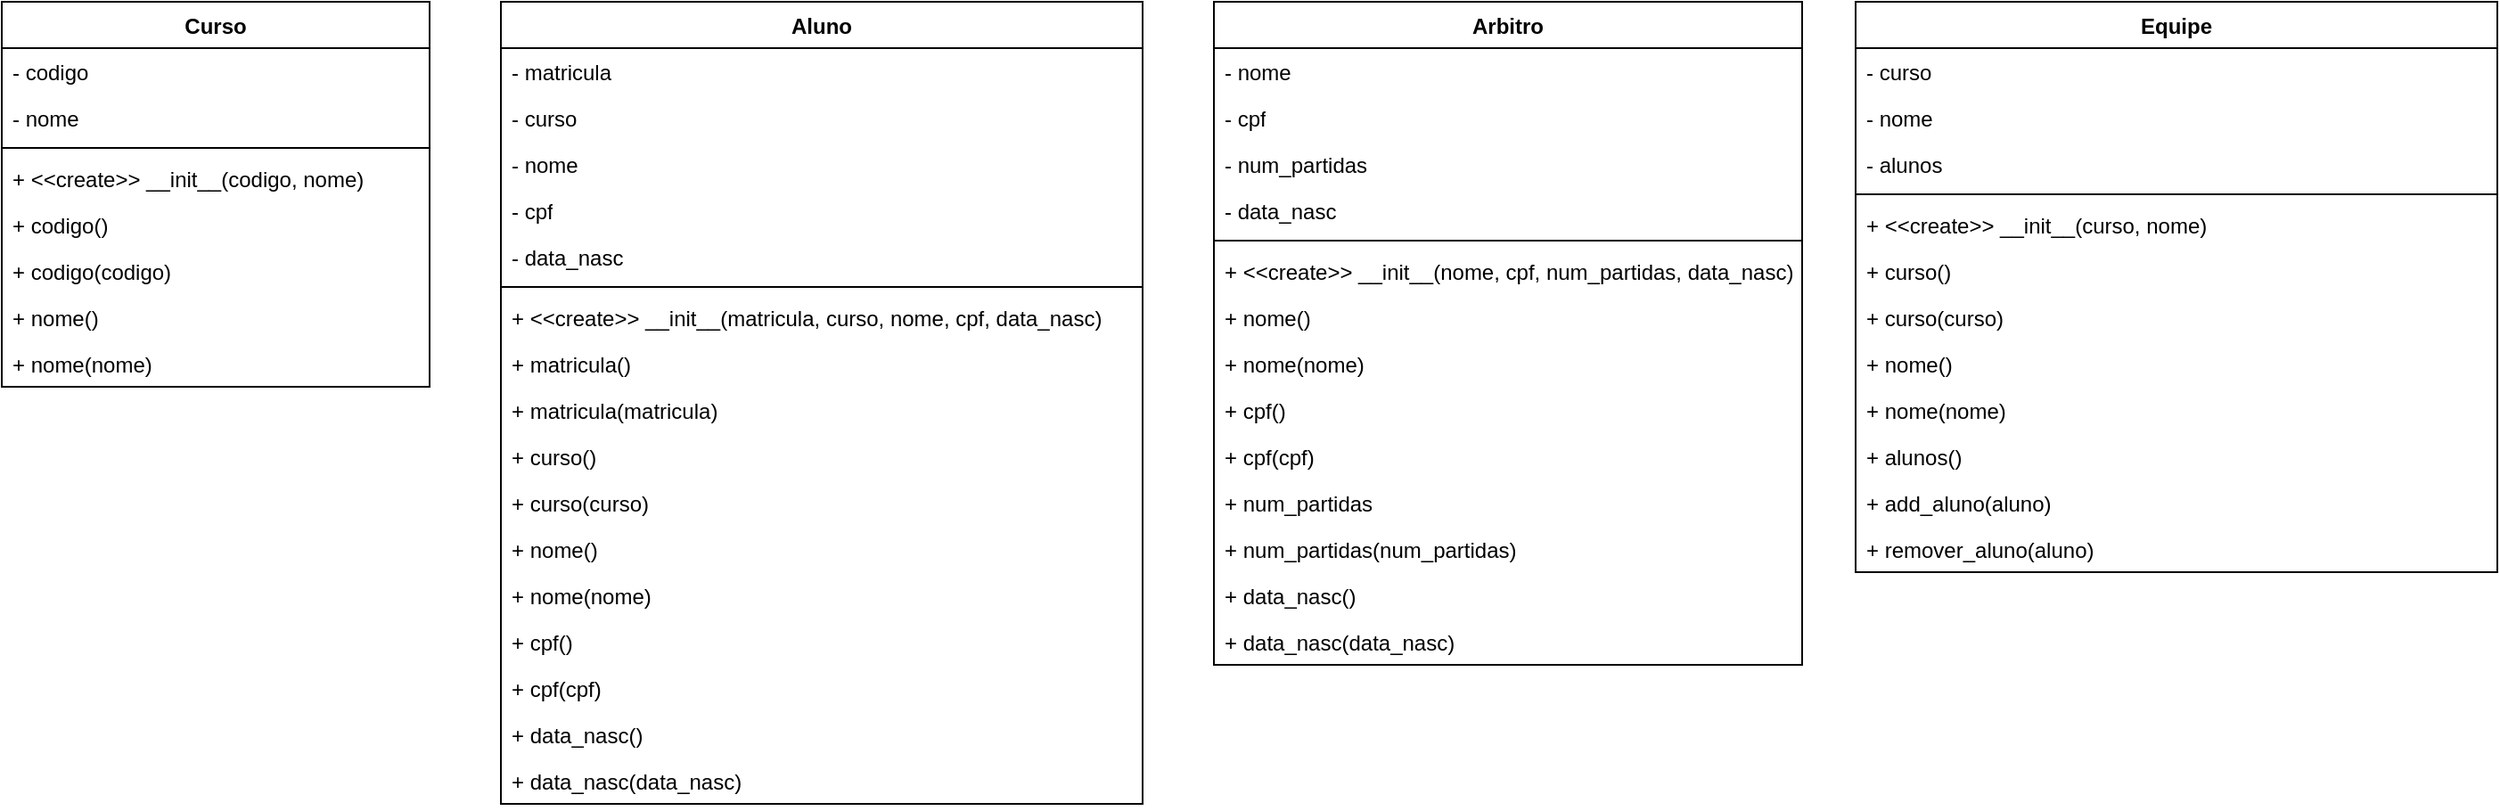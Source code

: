 <mxfile version="24.2.3" type="github">
  <diagram name="Página-1" id="YanghgRlEMHAiLp9xVtV">
    <mxGraphModel dx="1386" dy="793" grid="1" gridSize="10" guides="1" tooltips="1" connect="1" arrows="1" fold="1" page="1" pageScale="1" pageWidth="827" pageHeight="1169" math="0" shadow="0">
      <root>
        <mxCell id="0" />
        <mxCell id="1" parent="0" />
        <mxCell id="BRvZdCVV4lEwRIuZLhzR-1" value="Curso" style="swimlane;fontStyle=1;align=center;verticalAlign=top;childLayout=stackLayout;horizontal=1;startSize=26;horizontalStack=0;resizeParent=1;resizeParentMax=0;resizeLast=0;collapsible=1;marginBottom=0;whiteSpace=wrap;html=1;" parent="1" vertex="1">
          <mxGeometry x="40" y="40" width="240" height="216" as="geometry" />
        </mxCell>
        <mxCell id="BRvZdCVV4lEwRIuZLhzR-2" value="- codigo&lt;div&gt;&lt;br&gt;&lt;/div&gt;&lt;div&gt;&lt;br&gt;&lt;/div&gt;&lt;div&gt;&lt;br&gt;&lt;/div&gt;" style="text;strokeColor=none;fillColor=none;align=left;verticalAlign=top;spacingLeft=4;spacingRight=4;overflow=hidden;rotatable=0;points=[[0,0.5],[1,0.5]];portConstraint=eastwest;whiteSpace=wrap;html=1;" parent="BRvZdCVV4lEwRIuZLhzR-1" vertex="1">
          <mxGeometry y="26" width="240" height="26" as="geometry" />
        </mxCell>
        <mxCell id="42rT5aTTlDtqcZQRqHW7-1" value="- nome" style="text;strokeColor=none;fillColor=none;align=left;verticalAlign=top;spacingLeft=4;spacingRight=4;overflow=hidden;rotatable=0;points=[[0,0.5],[1,0.5]];portConstraint=eastwest;whiteSpace=wrap;html=1;" parent="BRvZdCVV4lEwRIuZLhzR-1" vertex="1">
          <mxGeometry y="52" width="240" height="26" as="geometry" />
        </mxCell>
        <mxCell id="BRvZdCVV4lEwRIuZLhzR-3" value="" style="line;strokeWidth=1;fillColor=none;align=left;verticalAlign=middle;spacingTop=-1;spacingLeft=3;spacingRight=3;rotatable=0;labelPosition=right;points=[];portConstraint=eastwest;strokeColor=inherit;" parent="BRvZdCVV4lEwRIuZLhzR-1" vertex="1">
          <mxGeometry y="78" width="240" height="8" as="geometry" />
        </mxCell>
        <mxCell id="BRvZdCVV4lEwRIuZLhzR-4" value="+ &amp;lt;&amp;lt;create&amp;gt;&amp;gt; __init__(codigo, nome)&lt;div&gt;&lt;br&gt;&lt;/div&gt;" style="text;strokeColor=none;fillColor=none;align=left;verticalAlign=top;spacingLeft=4;spacingRight=4;overflow=hidden;rotatable=0;points=[[0,0.5],[1,0.5]];portConstraint=eastwest;whiteSpace=wrap;html=1;" parent="BRvZdCVV4lEwRIuZLhzR-1" vertex="1">
          <mxGeometry y="86" width="240" height="26" as="geometry" />
        </mxCell>
        <mxCell id="42rT5aTTlDtqcZQRqHW7-2" value="+ codigo()" style="text;strokeColor=none;fillColor=none;align=left;verticalAlign=top;spacingLeft=4;spacingRight=4;overflow=hidden;rotatable=0;points=[[0,0.5],[1,0.5]];portConstraint=eastwest;whiteSpace=wrap;html=1;" parent="BRvZdCVV4lEwRIuZLhzR-1" vertex="1">
          <mxGeometry y="112" width="240" height="26" as="geometry" />
        </mxCell>
        <mxCell id="42rT5aTTlDtqcZQRqHW7-3" value="+ codigo(codigo)" style="text;strokeColor=none;fillColor=none;align=left;verticalAlign=top;spacingLeft=4;spacingRight=4;overflow=hidden;rotatable=0;points=[[0,0.5],[1,0.5]];portConstraint=eastwest;whiteSpace=wrap;html=1;" parent="BRvZdCVV4lEwRIuZLhzR-1" vertex="1">
          <mxGeometry y="138" width="240" height="26" as="geometry" />
        </mxCell>
        <mxCell id="42rT5aTTlDtqcZQRqHW7-4" value="+ nome()" style="text;strokeColor=none;fillColor=none;align=left;verticalAlign=top;spacingLeft=4;spacingRight=4;overflow=hidden;rotatable=0;points=[[0,0.5],[1,0.5]];portConstraint=eastwest;whiteSpace=wrap;html=1;" parent="BRvZdCVV4lEwRIuZLhzR-1" vertex="1">
          <mxGeometry y="164" width="240" height="26" as="geometry" />
        </mxCell>
        <mxCell id="42rT5aTTlDtqcZQRqHW7-5" value="+ nome(nome)" style="text;strokeColor=none;fillColor=none;align=left;verticalAlign=top;spacingLeft=4;spacingRight=4;overflow=hidden;rotatable=0;points=[[0,0.5],[1,0.5]];portConstraint=eastwest;whiteSpace=wrap;html=1;" parent="BRvZdCVV4lEwRIuZLhzR-1" vertex="1">
          <mxGeometry y="190" width="240" height="26" as="geometry" />
        </mxCell>
        <mxCell id="42rT5aTTlDtqcZQRqHW7-6" value="Aluno" style="swimlane;fontStyle=1;align=center;verticalAlign=top;childLayout=stackLayout;horizontal=1;startSize=26;horizontalStack=0;resizeParent=1;resizeParentMax=0;resizeLast=0;collapsible=1;marginBottom=0;whiteSpace=wrap;html=1;" parent="1" vertex="1">
          <mxGeometry x="320" y="40" width="360" height="450" as="geometry" />
        </mxCell>
        <mxCell id="42rT5aTTlDtqcZQRqHW7-7" value="&lt;div&gt;- matricula&lt;/div&gt;" style="text;strokeColor=none;fillColor=none;align=left;verticalAlign=top;spacingLeft=4;spacingRight=4;overflow=hidden;rotatable=0;points=[[0,0.5],[1,0.5]];portConstraint=eastwest;whiteSpace=wrap;html=1;" parent="42rT5aTTlDtqcZQRqHW7-6" vertex="1">
          <mxGeometry y="26" width="360" height="26" as="geometry" />
        </mxCell>
        <mxCell id="42rT5aTTlDtqcZQRqHW7-8" value="- curso" style="text;strokeColor=none;fillColor=none;align=left;verticalAlign=top;spacingLeft=4;spacingRight=4;overflow=hidden;rotatable=0;points=[[0,0.5],[1,0.5]];portConstraint=eastwest;whiteSpace=wrap;html=1;" parent="42rT5aTTlDtqcZQRqHW7-6" vertex="1">
          <mxGeometry y="52" width="360" height="26" as="geometry" />
        </mxCell>
        <mxCell id="42rT5aTTlDtqcZQRqHW7-15" value="- nome" style="text;strokeColor=none;fillColor=none;align=left;verticalAlign=top;spacingLeft=4;spacingRight=4;overflow=hidden;rotatable=0;points=[[0,0.5],[1,0.5]];portConstraint=eastwest;whiteSpace=wrap;html=1;" parent="42rT5aTTlDtqcZQRqHW7-6" vertex="1">
          <mxGeometry y="78" width="360" height="26" as="geometry" />
        </mxCell>
        <mxCell id="42rT5aTTlDtqcZQRqHW7-16" value="- cpf" style="text;strokeColor=none;fillColor=none;align=left;verticalAlign=top;spacingLeft=4;spacingRight=4;overflow=hidden;rotatable=0;points=[[0,0.5],[1,0.5]];portConstraint=eastwest;whiteSpace=wrap;html=1;" parent="42rT5aTTlDtqcZQRqHW7-6" vertex="1">
          <mxGeometry y="104" width="360" height="26" as="geometry" />
        </mxCell>
        <mxCell id="42rT5aTTlDtqcZQRqHW7-17" value="- data_nasc" style="text;strokeColor=none;fillColor=none;align=left;verticalAlign=top;spacingLeft=4;spacingRight=4;overflow=hidden;rotatable=0;points=[[0,0.5],[1,0.5]];portConstraint=eastwest;whiteSpace=wrap;html=1;" parent="42rT5aTTlDtqcZQRqHW7-6" vertex="1">
          <mxGeometry y="130" width="360" height="26" as="geometry" />
        </mxCell>
        <mxCell id="42rT5aTTlDtqcZQRqHW7-9" value="" style="line;strokeWidth=1;fillColor=none;align=left;verticalAlign=middle;spacingTop=-1;spacingLeft=3;spacingRight=3;rotatable=0;labelPosition=right;points=[];portConstraint=eastwest;strokeColor=inherit;" parent="42rT5aTTlDtqcZQRqHW7-6" vertex="1">
          <mxGeometry y="156" width="360" height="8" as="geometry" />
        </mxCell>
        <mxCell id="42rT5aTTlDtqcZQRqHW7-10" value="+ &amp;lt;&amp;lt;create&amp;gt;&amp;gt; __init__(matricula, curso, nome, cpf, data_nasc)&lt;div&gt;&lt;br&gt;&lt;/div&gt;" style="text;strokeColor=none;fillColor=none;align=left;verticalAlign=top;spacingLeft=4;spacingRight=4;overflow=hidden;rotatable=0;points=[[0,0.5],[1,0.5]];portConstraint=eastwest;whiteSpace=wrap;html=1;" parent="42rT5aTTlDtqcZQRqHW7-6" vertex="1">
          <mxGeometry y="164" width="360" height="26" as="geometry" />
        </mxCell>
        <mxCell id="42rT5aTTlDtqcZQRqHW7-11" value="+ matricula()" style="text;strokeColor=none;fillColor=none;align=left;verticalAlign=top;spacingLeft=4;spacingRight=4;overflow=hidden;rotatable=0;points=[[0,0.5],[1,0.5]];portConstraint=eastwest;whiteSpace=wrap;html=1;" parent="42rT5aTTlDtqcZQRqHW7-6" vertex="1">
          <mxGeometry y="190" width="360" height="26" as="geometry" />
        </mxCell>
        <mxCell id="42rT5aTTlDtqcZQRqHW7-12" value="+ matricula(matricula)" style="text;strokeColor=none;fillColor=none;align=left;verticalAlign=top;spacingLeft=4;spacingRight=4;overflow=hidden;rotatable=0;points=[[0,0.5],[1,0.5]];portConstraint=eastwest;whiteSpace=wrap;html=1;" parent="42rT5aTTlDtqcZQRqHW7-6" vertex="1">
          <mxGeometry y="216" width="360" height="26" as="geometry" />
        </mxCell>
        <mxCell id="42rT5aTTlDtqcZQRqHW7-18" value="+ curso()" style="text;strokeColor=none;fillColor=none;align=left;verticalAlign=top;spacingLeft=4;spacingRight=4;overflow=hidden;rotatable=0;points=[[0,0.5],[1,0.5]];portConstraint=eastwest;whiteSpace=wrap;html=1;" parent="42rT5aTTlDtqcZQRqHW7-6" vertex="1">
          <mxGeometry y="242" width="360" height="26" as="geometry" />
        </mxCell>
        <mxCell id="42rT5aTTlDtqcZQRqHW7-19" value="+ curso(curso)" style="text;strokeColor=none;fillColor=none;align=left;verticalAlign=top;spacingLeft=4;spacingRight=4;overflow=hidden;rotatable=0;points=[[0,0.5],[1,0.5]];portConstraint=eastwest;whiteSpace=wrap;html=1;" parent="42rT5aTTlDtqcZQRqHW7-6" vertex="1">
          <mxGeometry y="268" width="360" height="26" as="geometry" />
        </mxCell>
        <mxCell id="42rT5aTTlDtqcZQRqHW7-13" value="+ nome()" style="text;strokeColor=none;fillColor=none;align=left;verticalAlign=top;spacingLeft=4;spacingRight=4;overflow=hidden;rotatable=0;points=[[0,0.5],[1,0.5]];portConstraint=eastwest;whiteSpace=wrap;html=1;" parent="42rT5aTTlDtqcZQRqHW7-6" vertex="1">
          <mxGeometry y="294" width="360" height="26" as="geometry" />
        </mxCell>
        <mxCell id="42rT5aTTlDtqcZQRqHW7-14" value="+ nome(nome)" style="text;strokeColor=none;fillColor=none;align=left;verticalAlign=top;spacingLeft=4;spacingRight=4;overflow=hidden;rotatable=0;points=[[0,0.5],[1,0.5]];portConstraint=eastwest;whiteSpace=wrap;html=1;" parent="42rT5aTTlDtqcZQRqHW7-6" vertex="1">
          <mxGeometry y="320" width="360" height="26" as="geometry" />
        </mxCell>
        <mxCell id="42rT5aTTlDtqcZQRqHW7-20" value="+ cpf()" style="text;strokeColor=none;fillColor=none;align=left;verticalAlign=top;spacingLeft=4;spacingRight=4;overflow=hidden;rotatable=0;points=[[0,0.5],[1,0.5]];portConstraint=eastwest;whiteSpace=wrap;html=1;" parent="42rT5aTTlDtqcZQRqHW7-6" vertex="1">
          <mxGeometry y="346" width="360" height="26" as="geometry" />
        </mxCell>
        <mxCell id="42rT5aTTlDtqcZQRqHW7-21" value="+ cpf(cpf)" style="text;strokeColor=none;fillColor=none;align=left;verticalAlign=top;spacingLeft=4;spacingRight=4;overflow=hidden;rotatable=0;points=[[0,0.5],[1,0.5]];portConstraint=eastwest;whiteSpace=wrap;html=1;" parent="42rT5aTTlDtqcZQRqHW7-6" vertex="1">
          <mxGeometry y="372" width="360" height="26" as="geometry" />
        </mxCell>
        <mxCell id="42rT5aTTlDtqcZQRqHW7-22" value="+ data_nasc()" style="text;strokeColor=none;fillColor=none;align=left;verticalAlign=top;spacingLeft=4;spacingRight=4;overflow=hidden;rotatable=0;points=[[0,0.5],[1,0.5]];portConstraint=eastwest;whiteSpace=wrap;html=1;" parent="42rT5aTTlDtqcZQRqHW7-6" vertex="1">
          <mxGeometry y="398" width="360" height="26" as="geometry" />
        </mxCell>
        <mxCell id="42rT5aTTlDtqcZQRqHW7-23" value="+ data_nasc(data_nasc)" style="text;strokeColor=none;fillColor=none;align=left;verticalAlign=top;spacingLeft=4;spacingRight=4;overflow=hidden;rotatable=0;points=[[0,0.5],[1,0.5]];portConstraint=eastwest;whiteSpace=wrap;html=1;" parent="42rT5aTTlDtqcZQRqHW7-6" vertex="1">
          <mxGeometry y="424" width="360" height="26" as="geometry" />
        </mxCell>
        <mxCell id="42rT5aTTlDtqcZQRqHW7-24" value="Arbitro" style="swimlane;fontStyle=1;align=center;verticalAlign=top;childLayout=stackLayout;horizontal=1;startSize=26;horizontalStack=0;resizeParent=1;resizeParentMax=0;resizeLast=0;collapsible=1;marginBottom=0;whiteSpace=wrap;html=1;" parent="1" vertex="1">
          <mxGeometry x="720" y="40" width="330" height="372" as="geometry" />
        </mxCell>
        <mxCell id="42rT5aTTlDtqcZQRqHW7-27" value="- nome" style="text;strokeColor=none;fillColor=none;align=left;verticalAlign=top;spacingLeft=4;spacingRight=4;overflow=hidden;rotatable=0;points=[[0,0.5],[1,0.5]];portConstraint=eastwest;whiteSpace=wrap;html=1;" parent="42rT5aTTlDtqcZQRqHW7-24" vertex="1">
          <mxGeometry y="26" width="330" height="26" as="geometry" />
        </mxCell>
        <mxCell id="42rT5aTTlDtqcZQRqHW7-28" value="- cpf" style="text;strokeColor=none;fillColor=none;align=left;verticalAlign=top;spacingLeft=4;spacingRight=4;overflow=hidden;rotatable=0;points=[[0,0.5],[1,0.5]];portConstraint=eastwest;whiteSpace=wrap;html=1;" parent="42rT5aTTlDtqcZQRqHW7-24" vertex="1">
          <mxGeometry y="52" width="330" height="26" as="geometry" />
        </mxCell>
        <mxCell id="42rT5aTTlDtqcZQRqHW7-29" value="- num_partidas" style="text;strokeColor=none;fillColor=none;align=left;verticalAlign=top;spacingLeft=4;spacingRight=4;overflow=hidden;rotatable=0;points=[[0,0.5],[1,0.5]];portConstraint=eastwest;whiteSpace=wrap;html=1;" parent="42rT5aTTlDtqcZQRqHW7-24" vertex="1">
          <mxGeometry y="78" width="330" height="26" as="geometry" />
        </mxCell>
        <mxCell id="BlP67hDM90NLHeMDUVXd-1" value="- data_nasc" style="text;strokeColor=none;fillColor=none;align=left;verticalAlign=top;spacingLeft=4;spacingRight=4;overflow=hidden;rotatable=0;points=[[0,0.5],[1,0.5]];portConstraint=eastwest;whiteSpace=wrap;html=1;" vertex="1" parent="42rT5aTTlDtqcZQRqHW7-24">
          <mxGeometry y="104" width="330" height="26" as="geometry" />
        </mxCell>
        <mxCell id="42rT5aTTlDtqcZQRqHW7-30" value="" style="line;strokeWidth=1;fillColor=none;align=left;verticalAlign=middle;spacingTop=-1;spacingLeft=3;spacingRight=3;rotatable=0;labelPosition=right;points=[];portConstraint=eastwest;strokeColor=inherit;" parent="42rT5aTTlDtqcZQRqHW7-24" vertex="1">
          <mxGeometry y="130" width="330" height="8" as="geometry" />
        </mxCell>
        <mxCell id="42rT5aTTlDtqcZQRqHW7-31" value="+ &amp;lt;&amp;lt;create&amp;gt;&amp;gt; __init__(nome, cpf, num_partidas, data_nasc)&lt;div&gt;&lt;br&gt;&lt;/div&gt;" style="text;strokeColor=none;fillColor=none;align=left;verticalAlign=top;spacingLeft=4;spacingRight=4;overflow=hidden;rotatable=0;points=[[0,0.5],[1,0.5]];portConstraint=eastwest;whiteSpace=wrap;html=1;" parent="42rT5aTTlDtqcZQRqHW7-24" vertex="1">
          <mxGeometry y="138" width="330" height="26" as="geometry" />
        </mxCell>
        <mxCell id="42rT5aTTlDtqcZQRqHW7-36" value="+ nome()" style="text;strokeColor=none;fillColor=none;align=left;verticalAlign=top;spacingLeft=4;spacingRight=4;overflow=hidden;rotatable=0;points=[[0,0.5],[1,0.5]];portConstraint=eastwest;whiteSpace=wrap;html=1;" parent="42rT5aTTlDtqcZQRqHW7-24" vertex="1">
          <mxGeometry y="164" width="330" height="26" as="geometry" />
        </mxCell>
        <mxCell id="42rT5aTTlDtqcZQRqHW7-37" value="+ nome(nome)" style="text;strokeColor=none;fillColor=none;align=left;verticalAlign=top;spacingLeft=4;spacingRight=4;overflow=hidden;rotatable=0;points=[[0,0.5],[1,0.5]];portConstraint=eastwest;whiteSpace=wrap;html=1;" parent="42rT5aTTlDtqcZQRqHW7-24" vertex="1">
          <mxGeometry y="190" width="330" height="26" as="geometry" />
        </mxCell>
        <mxCell id="42rT5aTTlDtqcZQRqHW7-38" value="+ cpf()" style="text;strokeColor=none;fillColor=none;align=left;verticalAlign=top;spacingLeft=4;spacingRight=4;overflow=hidden;rotatable=0;points=[[0,0.5],[1,0.5]];portConstraint=eastwest;whiteSpace=wrap;html=1;" parent="42rT5aTTlDtqcZQRqHW7-24" vertex="1">
          <mxGeometry y="216" width="330" height="26" as="geometry" />
        </mxCell>
        <mxCell id="42rT5aTTlDtqcZQRqHW7-39" value="+ cpf(cpf)" style="text;strokeColor=none;fillColor=none;align=left;verticalAlign=top;spacingLeft=4;spacingRight=4;overflow=hidden;rotatable=0;points=[[0,0.5],[1,0.5]];portConstraint=eastwest;whiteSpace=wrap;html=1;" parent="42rT5aTTlDtqcZQRqHW7-24" vertex="1">
          <mxGeometry y="242" width="330" height="26" as="geometry" />
        </mxCell>
        <mxCell id="BlP67hDM90NLHeMDUVXd-2" value="+ num_partidas" style="text;strokeColor=none;fillColor=none;align=left;verticalAlign=top;spacingLeft=4;spacingRight=4;overflow=hidden;rotatable=0;points=[[0,0.5],[1,0.5]];portConstraint=eastwest;whiteSpace=wrap;html=1;" vertex="1" parent="42rT5aTTlDtqcZQRqHW7-24">
          <mxGeometry y="268" width="330" height="26" as="geometry" />
        </mxCell>
        <mxCell id="BlP67hDM90NLHeMDUVXd-3" value="+ num_partidas(num_partidas)" style="text;strokeColor=none;fillColor=none;align=left;verticalAlign=top;spacingLeft=4;spacingRight=4;overflow=hidden;rotatable=0;points=[[0,0.5],[1,0.5]];portConstraint=eastwest;whiteSpace=wrap;html=1;" vertex="1" parent="42rT5aTTlDtqcZQRqHW7-24">
          <mxGeometry y="294" width="330" height="26" as="geometry" />
        </mxCell>
        <mxCell id="42rT5aTTlDtqcZQRqHW7-40" value="+ data_nasc()" style="text;strokeColor=none;fillColor=none;align=left;verticalAlign=top;spacingLeft=4;spacingRight=4;overflow=hidden;rotatable=0;points=[[0,0.5],[1,0.5]];portConstraint=eastwest;whiteSpace=wrap;html=1;" parent="42rT5aTTlDtqcZQRqHW7-24" vertex="1">
          <mxGeometry y="320" width="330" height="26" as="geometry" />
        </mxCell>
        <mxCell id="42rT5aTTlDtqcZQRqHW7-41" value="+ data_nasc(data_nasc)" style="text;strokeColor=none;fillColor=none;align=left;verticalAlign=top;spacingLeft=4;spacingRight=4;overflow=hidden;rotatable=0;points=[[0,0.5],[1,0.5]];portConstraint=eastwest;whiteSpace=wrap;html=1;" parent="42rT5aTTlDtqcZQRqHW7-24" vertex="1">
          <mxGeometry y="346" width="330" height="26" as="geometry" />
        </mxCell>
        <mxCell id="BlP67hDM90NLHeMDUVXd-4" value="Equipe" style="swimlane;fontStyle=1;align=center;verticalAlign=top;childLayout=stackLayout;horizontal=1;startSize=26;horizontalStack=0;resizeParent=1;resizeParentMax=0;resizeLast=0;collapsible=1;marginBottom=0;whiteSpace=wrap;html=1;" vertex="1" parent="1">
          <mxGeometry x="1080" y="40" width="360" height="320" as="geometry" />
        </mxCell>
        <mxCell id="BlP67hDM90NLHeMDUVXd-6" value="- curso" style="text;strokeColor=none;fillColor=none;align=left;verticalAlign=top;spacingLeft=4;spacingRight=4;overflow=hidden;rotatable=0;points=[[0,0.5],[1,0.5]];portConstraint=eastwest;whiteSpace=wrap;html=1;" vertex="1" parent="BlP67hDM90NLHeMDUVXd-4">
          <mxGeometry y="26" width="360" height="26" as="geometry" />
        </mxCell>
        <mxCell id="BlP67hDM90NLHeMDUVXd-5" value="- nome" style="text;strokeColor=none;fillColor=none;align=left;verticalAlign=top;spacingLeft=4;spacingRight=4;overflow=hidden;rotatable=0;points=[[0,0.5],[1,0.5]];portConstraint=eastwest;whiteSpace=wrap;html=1;" vertex="1" parent="BlP67hDM90NLHeMDUVXd-4">
          <mxGeometry y="52" width="360" height="26" as="geometry" />
        </mxCell>
        <mxCell id="BlP67hDM90NLHeMDUVXd-7" value="- alunos" style="text;strokeColor=none;fillColor=none;align=left;verticalAlign=top;spacingLeft=4;spacingRight=4;overflow=hidden;rotatable=0;points=[[0,0.5],[1,0.5]];portConstraint=eastwest;whiteSpace=wrap;html=1;" vertex="1" parent="BlP67hDM90NLHeMDUVXd-4">
          <mxGeometry y="78" width="360" height="26" as="geometry" />
        </mxCell>
        <mxCell id="BlP67hDM90NLHeMDUVXd-9" value="" style="line;strokeWidth=1;fillColor=none;align=left;verticalAlign=middle;spacingTop=-1;spacingLeft=3;spacingRight=3;rotatable=0;labelPosition=right;points=[];portConstraint=eastwest;strokeColor=inherit;" vertex="1" parent="BlP67hDM90NLHeMDUVXd-4">
          <mxGeometry y="104" width="360" height="8" as="geometry" />
        </mxCell>
        <mxCell id="BlP67hDM90NLHeMDUVXd-10" value="+ &amp;lt;&amp;lt;create&amp;gt;&amp;gt; __init__(curso, nome)&lt;div&gt;&lt;br&gt;&lt;/div&gt;" style="text;strokeColor=none;fillColor=none;align=left;verticalAlign=top;spacingLeft=4;spacingRight=4;overflow=hidden;rotatable=0;points=[[0,0.5],[1,0.5]];portConstraint=eastwest;whiteSpace=wrap;html=1;" vertex="1" parent="BlP67hDM90NLHeMDUVXd-4">
          <mxGeometry y="112" width="360" height="26" as="geometry" />
        </mxCell>
        <mxCell id="BlP67hDM90NLHeMDUVXd-13" value="+ curso()" style="text;strokeColor=none;fillColor=none;align=left;verticalAlign=top;spacingLeft=4;spacingRight=4;overflow=hidden;rotatable=0;points=[[0,0.5],[1,0.5]];portConstraint=eastwest;whiteSpace=wrap;html=1;" vertex="1" parent="BlP67hDM90NLHeMDUVXd-4">
          <mxGeometry y="138" width="360" height="26" as="geometry" />
        </mxCell>
        <mxCell id="BlP67hDM90NLHeMDUVXd-14" value="+ curso(curso)" style="text;strokeColor=none;fillColor=none;align=left;verticalAlign=top;spacingLeft=4;spacingRight=4;overflow=hidden;rotatable=0;points=[[0,0.5],[1,0.5]];portConstraint=eastwest;whiteSpace=wrap;html=1;" vertex="1" parent="BlP67hDM90NLHeMDUVXd-4">
          <mxGeometry y="164" width="360" height="26" as="geometry" />
        </mxCell>
        <mxCell id="BlP67hDM90NLHeMDUVXd-11" value="+ nome()" style="text;strokeColor=none;fillColor=none;align=left;verticalAlign=top;spacingLeft=4;spacingRight=4;overflow=hidden;rotatable=0;points=[[0,0.5],[1,0.5]];portConstraint=eastwest;whiteSpace=wrap;html=1;" vertex="1" parent="BlP67hDM90NLHeMDUVXd-4">
          <mxGeometry y="190" width="360" height="26" as="geometry" />
        </mxCell>
        <mxCell id="BlP67hDM90NLHeMDUVXd-12" value="+ nome(nome)" style="text;strokeColor=none;fillColor=none;align=left;verticalAlign=top;spacingLeft=4;spacingRight=4;overflow=hidden;rotatable=0;points=[[0,0.5],[1,0.5]];portConstraint=eastwest;whiteSpace=wrap;html=1;" vertex="1" parent="BlP67hDM90NLHeMDUVXd-4">
          <mxGeometry y="216" width="360" height="26" as="geometry" />
        </mxCell>
        <mxCell id="BlP67hDM90NLHeMDUVXd-15" value="+ alunos()" style="text;strokeColor=none;fillColor=none;align=left;verticalAlign=top;spacingLeft=4;spacingRight=4;overflow=hidden;rotatable=0;points=[[0,0.5],[1,0.5]];portConstraint=eastwest;whiteSpace=wrap;html=1;" vertex="1" parent="BlP67hDM90NLHeMDUVXd-4">
          <mxGeometry y="242" width="360" height="26" as="geometry" />
        </mxCell>
        <mxCell id="BlP67hDM90NLHeMDUVXd-16" value="+ add_aluno(aluno)" style="text;strokeColor=none;fillColor=none;align=left;verticalAlign=top;spacingLeft=4;spacingRight=4;overflow=hidden;rotatable=0;points=[[0,0.5],[1,0.5]];portConstraint=eastwest;whiteSpace=wrap;html=1;" vertex="1" parent="BlP67hDM90NLHeMDUVXd-4">
          <mxGeometry y="268" width="360" height="26" as="geometry" />
        </mxCell>
        <mxCell id="BlP67hDM90NLHeMDUVXd-19" value="+ remover_aluno(aluno)" style="text;strokeColor=none;fillColor=none;align=left;verticalAlign=top;spacingLeft=4;spacingRight=4;overflow=hidden;rotatable=0;points=[[0,0.5],[1,0.5]];portConstraint=eastwest;whiteSpace=wrap;html=1;" vertex="1" parent="BlP67hDM90NLHeMDUVXd-4">
          <mxGeometry y="294" width="360" height="26" as="geometry" />
        </mxCell>
      </root>
    </mxGraphModel>
  </diagram>
</mxfile>
